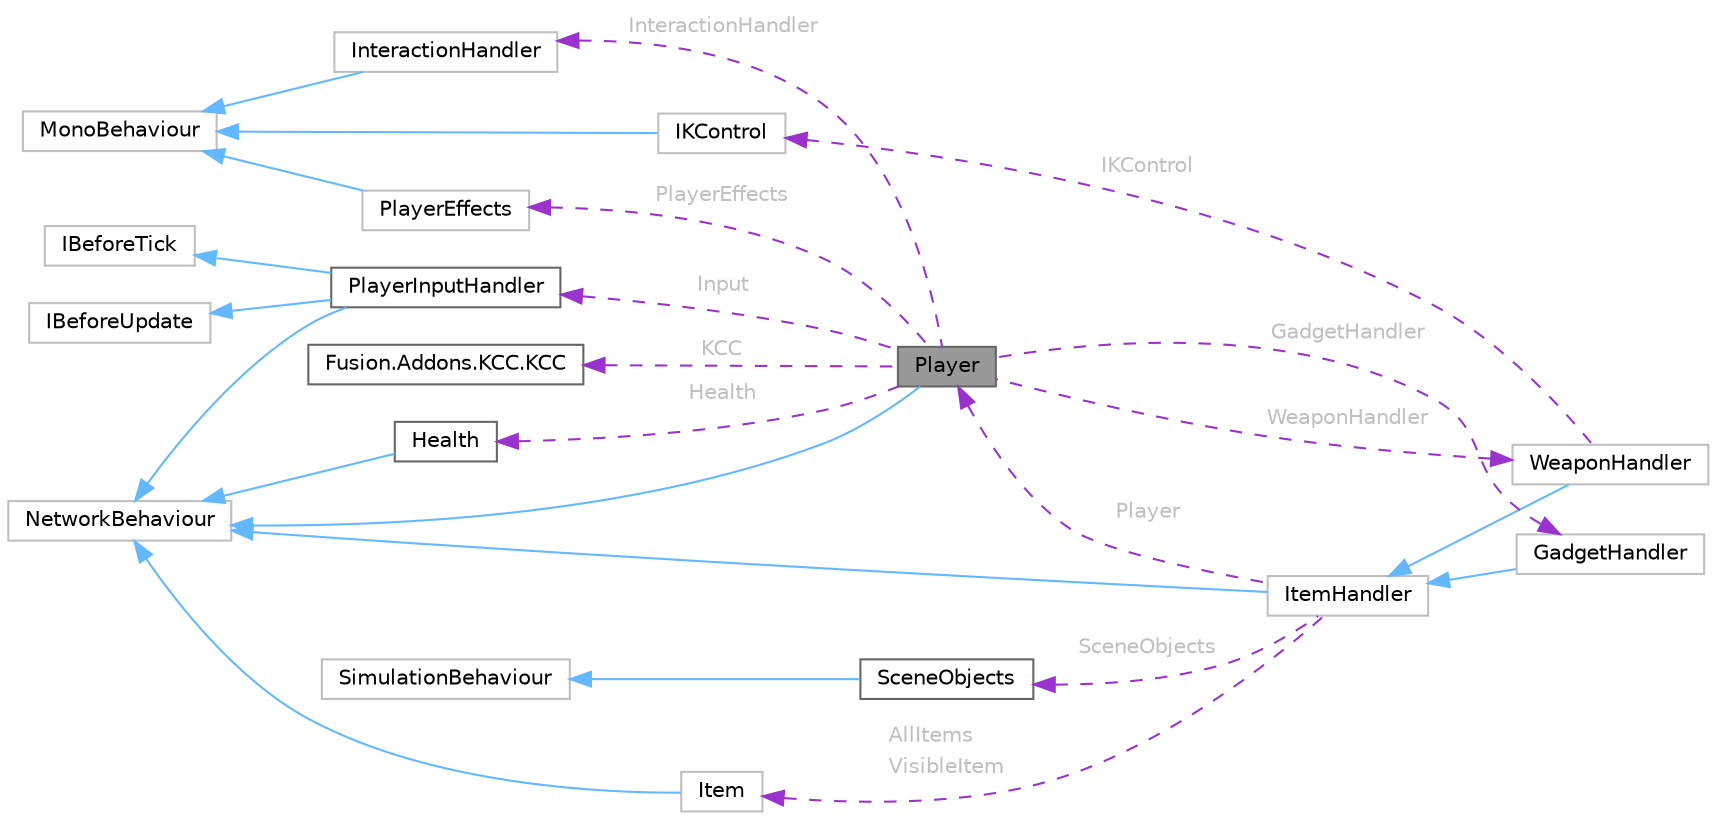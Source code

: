 digraph "Player"
{
 // LATEX_PDF_SIZE
  bgcolor="transparent";
  edge [fontname=Helvetica,fontsize=10,labelfontname=Helvetica,labelfontsize=10];
  node [fontname=Helvetica,fontsize=10,shape=box,height=0.2,width=0.4];
  rankdir="LR";
  Node1 [id="Node000001",label="Player",height=0.2,width=0.4,color="gray40", fillcolor="grey60", style="filled", fontcolor="black",tooltip="Main player script which handles input processing, visuals."];
  Node2 -> Node1 [id="edge1_Node000001_Node000002",dir="back",color="steelblue1",style="solid",tooltip=" "];
  Node2 [id="Node000002",label="NetworkBehaviour",height=0.2,width=0.4,color="grey75", fillcolor="white", style="filled",tooltip=" "];
  Node3 -> Node1 [id="edge2_Node000001_Node000003",dir="back",color="darkorchid3",style="dashed",tooltip=" ",label=<<TABLE CELLBORDER="0" BORDER="0"><TR><TD VALIGN="top" ALIGN="LEFT" CELLPADDING="1" CELLSPACING="0">KCC</TD></TR>
</TABLE>> ,fontcolor="grey" ];
  Node3 [id="Node000003",label="Fusion.Addons.KCC.KCC",height=0.2,width=0.4,color="gray40", fillcolor="white", style="filled",URL="$class_fusion_1_1_addons_1_1_k_c_c_1_1_k_c_c.html",tooltip="Partial implementation of KCC class to extend public API with sprint functionality."];
  Node4 -> Node1 [id="edge3_Node000001_Node000004",dir="back",color="darkorchid3",style="dashed",tooltip=" ",label=<<TABLE CELLBORDER="0" BORDER="0"><TR><TD VALIGN="top" ALIGN="LEFT" CELLPADDING="1" CELLSPACING="0">Health</TD></TR>
</TABLE>> ,fontcolor="grey" ];
  Node4 [id="Node000004",label="Health",height=0.2,width=0.4,color="gray40", fillcolor="white", style="filled",URL="$class_health.html",tooltip="Stores player health, triggers heal/damage effects and informs about player death."];
  Node2 -> Node4 [id="edge4_Node000004_Node000002",dir="back",color="steelblue1",style="solid",tooltip=" "];
  Node5 -> Node1 [id="edge5_Node000001_Node000005",dir="back",color="darkorchid3",style="dashed",tooltip=" ",label=<<TABLE CELLBORDER="0" BORDER="0"><TR><TD VALIGN="top" ALIGN="LEFT" CELLPADDING="1" CELLSPACING="0">WeaponHandler</TD></TR>
</TABLE>> ,fontcolor="grey" ];
  Node5 [id="Node000005",label="WeaponHandler",height=0.2,width=0.4,color="grey75", fillcolor="white", style="filled",URL="$class_weapon_handler.html",tooltip=" "];
  Node6 -> Node5 [id="edge6_Node000005_Node000006",dir="back",color="steelblue1",style="solid",tooltip=" "];
  Node6 [id="Node000006",label="ItemHandler",height=0.2,width=0.4,color="grey75", fillcolor="white", style="filled",URL="$class_item_handler.html",tooltip=" "];
  Node2 -> Node6 [id="edge7_Node000006_Node000002",dir="back",color="steelblue1",style="solid",tooltip=" "];
  Node1 -> Node6 [id="edge8_Node000006_Node000001",dir="back",color="darkorchid3",style="dashed",tooltip=" ",label=<<TABLE CELLBORDER="0" BORDER="0"><TR><TD VALIGN="top" ALIGN="LEFT" CELLPADDING="1" CELLSPACING="0">Player</TD></TR>
</TABLE>> ,fontcolor="grey" ];
  Node7 -> Node6 [id="edge9_Node000006_Node000007",dir="back",color="darkorchid3",style="dashed",tooltip=" ",label=<<TABLE CELLBORDER="0" BORDER="0"><TR><TD VALIGN="top" ALIGN="LEFT" CELLPADDING="1" CELLSPACING="0">AllItems</TD></TR>
<TR><TD VALIGN="top" ALIGN="LEFT" CELLPADDING="1" CELLSPACING="0">VisibleItem</TD></TR>
</TABLE>> ,fontcolor="grey" ];
  Node7 [id="Node000007",label="Item",height=0.2,width=0.4,color="grey75", fillcolor="white", style="filled",URL="$class_item.html",tooltip=" "];
  Node2 -> Node7 [id="edge10_Node000007_Node000002",dir="back",color="steelblue1",style="solid",tooltip=" "];
  Node8 -> Node6 [id="edge11_Node000006_Node000008",dir="back",color="darkorchid3",style="dashed",tooltip=" ",label=<<TABLE CELLBORDER="0" BORDER="0"><TR><TD VALIGN="top" ALIGN="LEFT" CELLPADDING="1" CELLSPACING="0">SceneObjects</TD></TR>
</TABLE>> ,fontcolor="grey" ];
  Node8 [id="Node000008",label="SceneObjects",height=0.2,width=0.4,color="gray40", fillcolor="white", style="filled",URL="$class_scene_objects.html",tooltip="Singleton on Runner used to obtain scene object references using lazy getters."];
  Node9 -> Node8 [id="edge12_Node000008_Node000009",dir="back",color="steelblue1",style="solid",tooltip=" "];
  Node9 [id="Node000009",label="SimulationBehaviour",height=0.2,width=0.4,color="grey75", fillcolor="white", style="filled",tooltip=" "];
  Node10 -> Node5 [id="edge13_Node000005_Node000010",dir="back",color="darkorchid3",style="dashed",tooltip=" ",label=<<TABLE CELLBORDER="0" BORDER="0"><TR><TD VALIGN="top" ALIGN="LEFT" CELLPADDING="1" CELLSPACING="0">IKControl</TD></TR>
</TABLE>> ,fontcolor="grey" ];
  Node10 [id="Node000010",label="IKControl",height=0.2,width=0.4,color="grey75", fillcolor="white", style="filled",URL="$class_i_k_control.html",tooltip=" "];
  Node11 -> Node10 [id="edge14_Node000010_Node000011",dir="back",color="steelblue1",style="solid",tooltip=" "];
  Node11 [id="Node000011",label="MonoBehaviour",height=0.2,width=0.4,color="grey75", fillcolor="white", style="filled",tooltip=" "];
  Node12 -> Node1 [id="edge15_Node000001_Node000012",dir="back",color="darkorchid3",style="dashed",tooltip=" ",label=<<TABLE CELLBORDER="0" BORDER="0"><TR><TD VALIGN="top" ALIGN="LEFT" CELLPADDING="1" CELLSPACING="0">GadgetHandler</TD></TR>
</TABLE>> ,fontcolor="grey" ];
  Node12 [id="Node000012",label="GadgetHandler",height=0.2,width=0.4,color="grey75", fillcolor="white", style="filled",URL="$class_gadget_handler.html",tooltip=" "];
  Node6 -> Node12 [id="edge16_Node000012_Node000006",dir="back",color="steelblue1",style="solid",tooltip=" "];
  Node13 -> Node1 [id="edge17_Node000001_Node000013",dir="back",color="darkorchid3",style="dashed",tooltip=" ",label=<<TABLE CELLBORDER="0" BORDER="0"><TR><TD VALIGN="top" ALIGN="LEFT" CELLPADDING="1" CELLSPACING="0">InteractionHandler</TD></TR>
</TABLE>> ,fontcolor="grey" ];
  Node13 [id="Node000013",label="InteractionHandler",height=0.2,width=0.4,color="grey75", fillcolor="white", style="filled",URL="$class_interaction_handler.html",tooltip=" "];
  Node11 -> Node13 [id="edge18_Node000013_Node000011",dir="back",color="steelblue1",style="solid",tooltip=" "];
  Node14 -> Node1 [id="edge19_Node000001_Node000014",dir="back",color="darkorchid3",style="dashed",tooltip=" ",label=<<TABLE CELLBORDER="0" BORDER="0"><TR><TD VALIGN="top" ALIGN="LEFT" CELLPADDING="1" CELLSPACING="0">Input</TD></TR>
</TABLE>> ,fontcolor="grey" ];
  Node14 [id="Node000014",label="PlayerInputHandler",height=0.2,width=0.4,color="gray40", fillcolor="white", style="filled",URL="$class_player_input_handler.html",tooltip="Handles player input."];
  Node2 -> Node14 [id="edge20_Node000014_Node000002",dir="back",color="steelblue1",style="solid",tooltip=" "];
  Node15 -> Node14 [id="edge21_Node000014_Node000015",dir="back",color="steelblue1",style="solid",tooltip=" "];
  Node15 [id="Node000015",label="IBeforeUpdate",height=0.2,width=0.4,color="grey75", fillcolor="white", style="filled",tooltip=" "];
  Node16 -> Node14 [id="edge22_Node000014_Node000016",dir="back",color="steelblue1",style="solid",tooltip=" "];
  Node16 [id="Node000016",label="IBeforeTick",height=0.2,width=0.4,color="grey75", fillcolor="white", style="filled",tooltip=" "];
  Node17 -> Node1 [id="edge23_Node000001_Node000017",dir="back",color="darkorchid3",style="dashed",tooltip=" ",label=<<TABLE CELLBORDER="0" BORDER="0"><TR><TD VALIGN="top" ALIGN="LEFT" CELLPADDING="1" CELLSPACING="0">PlayerEffects</TD></TR>
</TABLE>> ,fontcolor="grey" ];
  Node17 [id="Node000017",label="PlayerEffects",height=0.2,width=0.4,color="grey75", fillcolor="white", style="filled",URL="$class_player_effects.html",tooltip=" "];
  Node11 -> Node17 [id="edge24_Node000017_Node000011",dir="back",color="steelblue1",style="solid",tooltip=" "];
}
